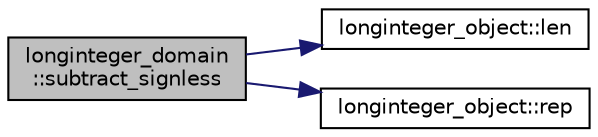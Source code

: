 digraph "longinteger_domain::subtract_signless"
{
  edge [fontname="Helvetica",fontsize="10",labelfontname="Helvetica",labelfontsize="10"];
  node [fontname="Helvetica",fontsize="10",shape=record];
  rankdir="LR";
  Node830 [label="longinteger_domain\l::subtract_signless",height=0.2,width=0.4,color="black", fillcolor="grey75", style="filled", fontcolor="black"];
  Node830 -> Node831 [color="midnightblue",fontsize="10",style="solid",fontname="Helvetica"];
  Node831 [label="longinteger_object::len",height=0.2,width=0.4,color="black", fillcolor="white", style="filled",URL="$dd/d7e/classlonginteger__object.html#a0bfeae35be8a6fd44ed7f76413596ab1"];
  Node830 -> Node832 [color="midnightblue",fontsize="10",style="solid",fontname="Helvetica"];
  Node832 [label="longinteger_object::rep",height=0.2,width=0.4,color="black", fillcolor="white", style="filled",URL="$dd/d7e/classlonginteger__object.html#a3ecaf12738cc721d281c416503f241e2"];
}
